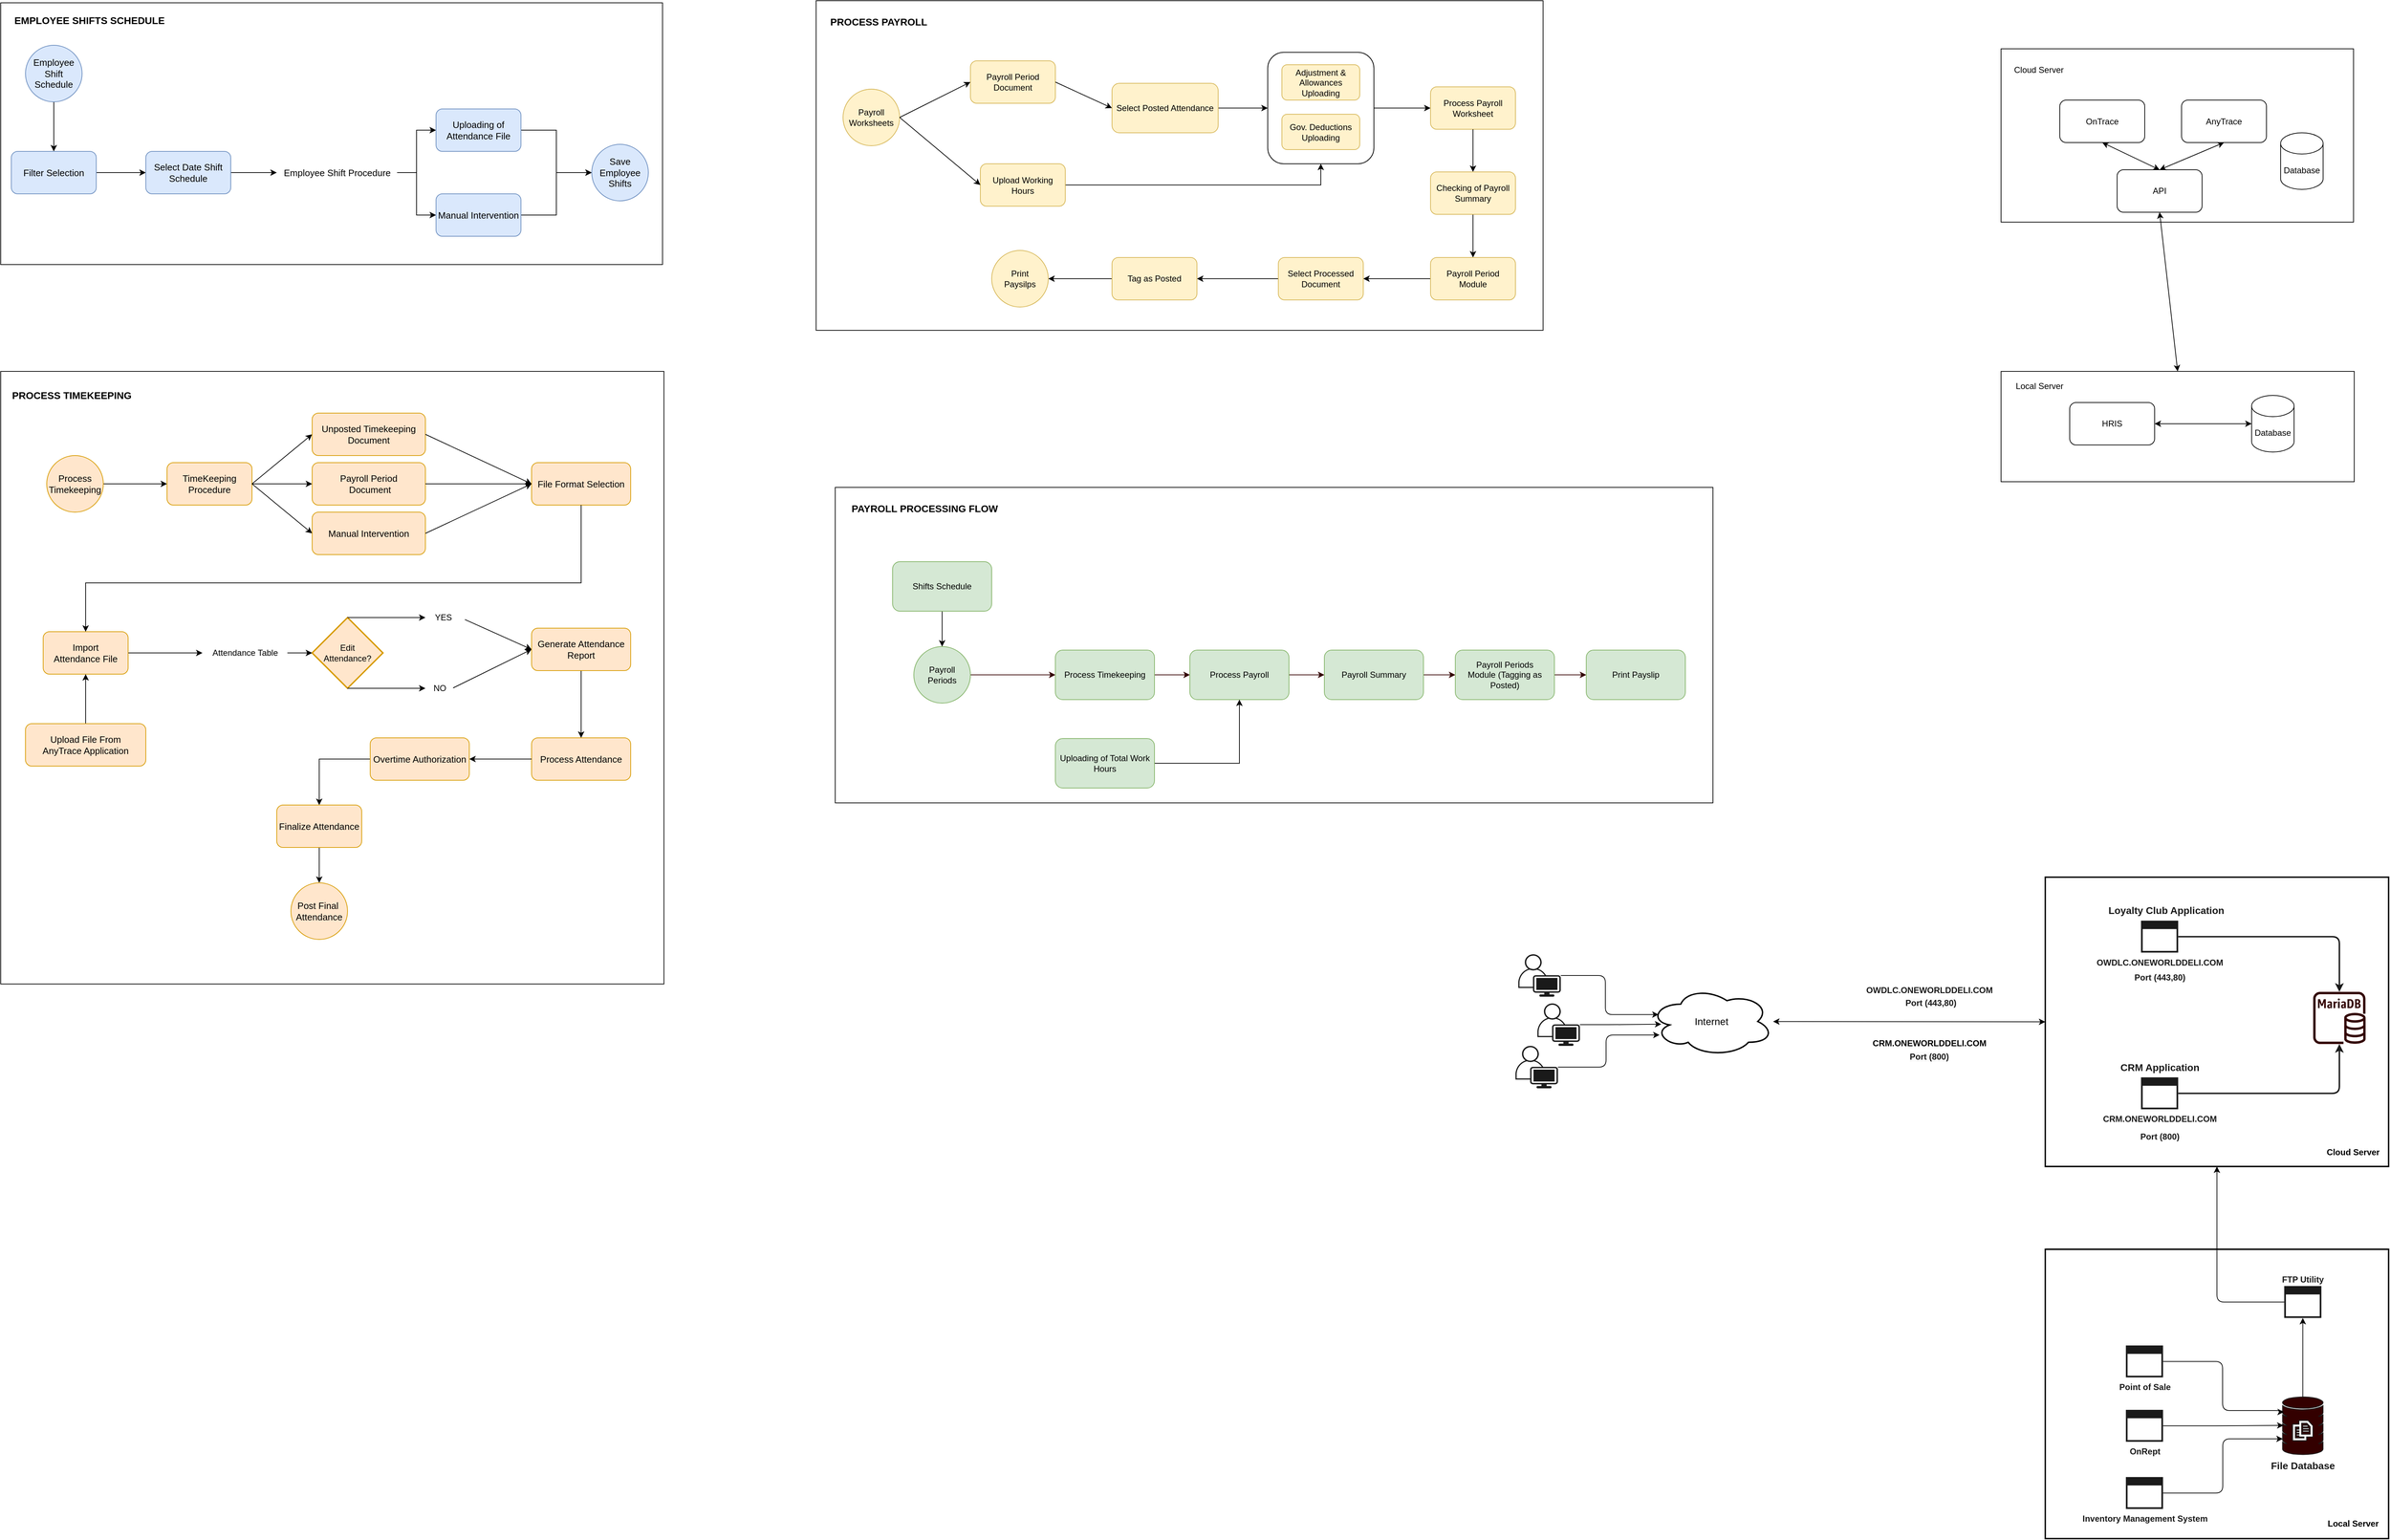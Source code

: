 <mxfile version="24.6.4" type="github">
  <diagram name="Page-1" id="Z2VON4-MzIzl6sSVADp_">
    <mxGraphModel dx="1687" dy="915" grid="0" gridSize="10" guides="1" tooltips="1" connect="1" arrows="1" fold="1" page="1" pageScale="1" pageWidth="850" pageHeight="1100" math="0" shadow="0">
      <root>
        <mxCell id="0" />
        <mxCell id="1" parent="0" />
        <mxCell id="1G-xMkJx0C4Gmc-Kf1mD-35" value="" style="rounded=0;whiteSpace=wrap;html=1;strokeWidth=2;perimeterSpacing=0;" vertex="1" parent="1">
          <mxGeometry x="2968.5" y="1782" width="485" height="409" as="geometry" />
        </mxCell>
        <mxCell id="1G-xMkJx0C4Gmc-Kf1mD-13" value="" style="rounded=0;whiteSpace=wrap;html=1;strokeWidth=2;perimeterSpacing=0;" vertex="1" parent="1">
          <mxGeometry x="2968.5" y="1256" width="485" height="409" as="geometry" />
        </mxCell>
        <mxCell id="9NiyYZWXx1skDRnROCw1-3" value="" style="rounded=0;whiteSpace=wrap;html=1;" parent="1" vertex="1">
          <mxGeometry x="2906" y="85" width="498" height="245" as="geometry" />
        </mxCell>
        <mxCell id="pQa3EUGQC0ArbzbVLIjJ-9" value="" style="rounded=0;whiteSpace=wrap;html=1;fillColor=none;" parent="1" vertex="1">
          <mxGeometry x="80" y="541" width="937" height="866" as="geometry" />
        </mxCell>
        <mxCell id="pQa3EUGQC0ArbzbVLIjJ-8" value="" style="rounded=0;whiteSpace=wrap;html=1;fillColor=none;" parent="1" vertex="1">
          <mxGeometry x="1232" y="17" width="1027" height="466" as="geometry" />
        </mxCell>
        <mxCell id="FDAjhT9uTbYYxRGxeeJl-156" value="" style="rounded=0;whiteSpace=wrap;html=1;fillColor=none;" parent="1" vertex="1">
          <mxGeometry x="1259" y="705" width="1240" height="446" as="geometry" />
        </mxCell>
        <mxCell id="FDAjhT9uTbYYxRGxeeJl-20" value="" style="verticalLabelPosition=bottom;verticalAlign=top;html=1;shape=mxgraph.basic.rect;fillColor2=none;strokeWidth=1;size=20;indent=5;fillColor=none;" parent="1" vertex="1">
          <mxGeometry x="80" y="20" width="935" height="370" as="geometry" />
        </mxCell>
        <mxCell id="FDAjhT9uTbYYxRGxeeJl-4" style="edgeStyle=orthogonalEdgeStyle;rounded=0;orthogonalLoop=1;jettySize=auto;html=1;entryX=0.5;entryY=0;entryDx=0;entryDy=0;" parent="1" source="FDAjhT9uTbYYxRGxeeJl-2" target="FDAjhT9uTbYYxRGxeeJl-3" edge="1">
          <mxGeometry relative="1" as="geometry" />
        </mxCell>
        <mxCell id="FDAjhT9uTbYYxRGxeeJl-2" value="Employee Shift Schedule" style="ellipse;whiteSpace=wrap;html=1;aspect=fixed;fillColor=#dae8fc;strokeColor=#6c8ebf;fontSize=13;" parent="1" vertex="1">
          <mxGeometry x="115" y="80" width="80" height="80" as="geometry" />
        </mxCell>
        <mxCell id="FDAjhT9uTbYYxRGxeeJl-6" style="edgeStyle=orthogonalEdgeStyle;rounded=0;orthogonalLoop=1;jettySize=auto;html=1;" parent="1" source="FDAjhT9uTbYYxRGxeeJl-3" target="FDAjhT9uTbYYxRGxeeJl-5" edge="1">
          <mxGeometry relative="1" as="geometry" />
        </mxCell>
        <mxCell id="FDAjhT9uTbYYxRGxeeJl-3" value="Filter Selection" style="rounded=1;whiteSpace=wrap;html=1;fillColor=#dae8fc;strokeColor=#6c8ebf;fontSize=13;" parent="1" vertex="1">
          <mxGeometry x="95" y="230" width="120" height="60" as="geometry" />
        </mxCell>
        <mxCell id="FDAjhT9uTbYYxRGxeeJl-8" style="edgeStyle=orthogonalEdgeStyle;rounded=0;orthogonalLoop=1;jettySize=auto;html=1;" parent="1" source="FDAjhT9uTbYYxRGxeeJl-5" target="FDAjhT9uTbYYxRGxeeJl-7" edge="1">
          <mxGeometry relative="1" as="geometry" />
        </mxCell>
        <mxCell id="FDAjhT9uTbYYxRGxeeJl-5" value="Select Date Shift Schedule" style="rounded=1;whiteSpace=wrap;html=1;fillColor=#dae8fc;strokeColor=#6c8ebf;fontSize=13;" parent="1" vertex="1">
          <mxGeometry x="285" y="230" width="120" height="60" as="geometry" />
        </mxCell>
        <mxCell id="FDAjhT9uTbYYxRGxeeJl-11" style="edgeStyle=orthogonalEdgeStyle;rounded=0;orthogonalLoop=1;jettySize=auto;html=1;entryX=0;entryY=0.5;entryDx=0;entryDy=0;" parent="1" source="FDAjhT9uTbYYxRGxeeJl-7" target="FDAjhT9uTbYYxRGxeeJl-9" edge="1">
          <mxGeometry relative="1" as="geometry" />
        </mxCell>
        <mxCell id="FDAjhT9uTbYYxRGxeeJl-12" style="edgeStyle=orthogonalEdgeStyle;rounded=0;orthogonalLoop=1;jettySize=auto;html=1;entryX=0;entryY=0.5;entryDx=0;entryDy=0;" parent="1" source="FDAjhT9uTbYYxRGxeeJl-7" target="FDAjhT9uTbYYxRGxeeJl-10" edge="1">
          <mxGeometry relative="1" as="geometry" />
        </mxCell>
        <mxCell id="FDAjhT9uTbYYxRGxeeJl-7" value="Employee Shift Procedure" style="text;html=1;align=center;verticalAlign=middle;resizable=0;points=[];autosize=1;strokeColor=none;fillColor=none;fontSize=13;" parent="1" vertex="1">
          <mxGeometry x="470" y="245" width="170" height="30" as="geometry" />
        </mxCell>
        <mxCell id="FDAjhT9uTbYYxRGxeeJl-16" style="edgeStyle=orthogonalEdgeStyle;rounded=0;orthogonalLoop=1;jettySize=auto;html=1;entryX=0;entryY=0.5;entryDx=0;entryDy=0;" parent="1" source="FDAjhT9uTbYYxRGxeeJl-9" target="FDAjhT9uTbYYxRGxeeJl-14" edge="1">
          <mxGeometry relative="1" as="geometry" />
        </mxCell>
        <mxCell id="FDAjhT9uTbYYxRGxeeJl-9" value="&lt;span style=&quot;font-size: 13px;&quot;&gt;&lt;/span&gt;&lt;span style=&quot;font-size: 13px;&quot;&gt;&lt;/span&gt;&lt;span style=&quot;white-space-collapse: preserve; font-size: 13px;&quot;&gt;Uploading of Attendance File&lt;/span&gt;" style="rounded=1;whiteSpace=wrap;html=1;fillColor=#dae8fc;strokeColor=#6c8ebf;fontSize=13;" parent="1" vertex="1">
          <mxGeometry x="695" y="170" width="120" height="60" as="geometry" />
        </mxCell>
        <mxCell id="FDAjhT9uTbYYxRGxeeJl-17" style="edgeStyle=orthogonalEdgeStyle;rounded=0;orthogonalLoop=1;jettySize=auto;html=1;" parent="1" source="FDAjhT9uTbYYxRGxeeJl-10" edge="1">
          <mxGeometry relative="1" as="geometry">
            <mxPoint x="915" y="260" as="targetPoint" />
            <Array as="points">
              <mxPoint x="865" y="320" />
              <mxPoint x="865" y="260" />
            </Array>
          </mxGeometry>
        </mxCell>
        <mxCell id="FDAjhT9uTbYYxRGxeeJl-10" value="&lt;span style=&quot;font-size: 13px;&quot;&gt;&lt;/span&gt;&lt;span style=&quot;font-size: 13px;&quot;&gt;&lt;/span&gt;&lt;span style=&quot;white-space-collapse: preserve; font-size: 13px;&quot;&gt;Manual Intervention&lt;/span&gt;" style="rounded=1;whiteSpace=wrap;html=1;fillColor=#dae8fc;strokeColor=#6c8ebf;fontSize=13;" parent="1" vertex="1">
          <mxGeometry x="695" y="290" width="120" height="60" as="geometry" />
        </mxCell>
        <mxCell id="FDAjhT9uTbYYxRGxeeJl-14" value="&lt;span style=&quot;font-size: 13px;&quot;&gt;&lt;/span&gt;&lt;span style=&quot;font-size: 13px;&quot;&gt;&lt;/span&gt;&lt;span style=&quot;white-space-collapse: preserve; font-size: 13px;&quot;&gt;Save Employee Shifts&lt;/span&gt;" style="ellipse;whiteSpace=wrap;html=1;aspect=fixed;fillColor=#dae8fc;strokeColor=#6c8ebf;fontSize=13;" parent="1" vertex="1">
          <mxGeometry x="915" y="220" width="80" height="80" as="geometry" />
        </mxCell>
        <mxCell id="FDAjhT9uTbYYxRGxeeJl-21" value="&lt;b style=&quot;font-size: 14px;&quot;&gt;EMPLOYEE SHIFTS SCHEDULE&lt;/b&gt;" style="text;html=1;align=center;verticalAlign=middle;resizable=0;points=[];autosize=1;strokeColor=none;fillColor=none;fontSize=14;" parent="1" vertex="1">
          <mxGeometry x="85" y="30" width="240" height="30" as="geometry" />
        </mxCell>
        <mxCell id="FDAjhT9uTbYYxRGxeeJl-41" style="edgeStyle=orthogonalEdgeStyle;rounded=0;orthogonalLoop=1;jettySize=auto;html=1;entryX=0;entryY=0.5;entryDx=0;entryDy=0;" parent="1" source="FDAjhT9uTbYYxRGxeeJl-24" target="FDAjhT9uTbYYxRGxeeJl-53" edge="1">
          <mxGeometry relative="1" as="geometry">
            <mxPoint x="285" y="700" as="targetPoint" />
          </mxGeometry>
        </mxCell>
        <mxCell id="FDAjhT9uTbYYxRGxeeJl-24" value="Process Timekeeping" style="ellipse;whiteSpace=wrap;html=1;aspect=fixed;fillColor=#ffe6cc;strokeColor=#d79b00;fontSize=13;" parent="1" vertex="1">
          <mxGeometry x="145" y="660" width="80" height="80" as="geometry" />
        </mxCell>
        <mxCell id="FDAjhT9uTbYYxRGxeeJl-38" value="&lt;b style=&quot;font-size: 14px;&quot;&gt;PROCESS TIMEKEEPING&lt;/b&gt;" style="text;html=1;align=center;verticalAlign=middle;resizable=0;points=[];autosize=1;strokeColor=none;fillColor=none;fontSize=14;" parent="1" vertex="1">
          <mxGeometry x="85" y="560" width="190" height="30" as="geometry" />
        </mxCell>
        <mxCell id="FDAjhT9uTbYYxRGxeeJl-55" style="edgeStyle=orthogonalEdgeStyle;rounded=0;orthogonalLoop=1;jettySize=auto;html=1;entryX=0;entryY=0.5;entryDx=0;entryDy=0;" parent="1" source="FDAjhT9uTbYYxRGxeeJl-53" target="FDAjhT9uTbYYxRGxeeJl-62" edge="1">
          <mxGeometry relative="1" as="geometry">
            <mxPoint x="510" y="700" as="targetPoint" />
          </mxGeometry>
        </mxCell>
        <mxCell id="FDAjhT9uTbYYxRGxeeJl-53" value="&lt;span style=&quot;font-size: 13px;&quot;&gt;&lt;/span&gt;&lt;span style=&quot;font-size: 13px; text-wrap: nowrap;&quot;&gt;TimeKeeping&lt;/span&gt;&lt;br style=&quot;font-size: 13px; text-wrap: nowrap;&quot;&gt;&lt;span style=&quot;font-size: 13px; text-wrap: nowrap;&quot;&gt;Procedure&lt;/span&gt;" style="rounded=1;whiteSpace=wrap;html=1;fillColor=#ffe6cc;strokeColor=#d79b00;fontSize=13;" parent="1" vertex="1">
          <mxGeometry x="315" y="670" width="120" height="60" as="geometry" />
        </mxCell>
        <mxCell id="FDAjhT9uTbYYxRGxeeJl-57" value="" style="endArrow=classic;html=1;rounded=0;exitX=1;exitY=0.5;exitDx=0;exitDy=0;entryX=0;entryY=0.5;entryDx=0;entryDy=0;" parent="1" source="FDAjhT9uTbYYxRGxeeJl-53" target="FDAjhT9uTbYYxRGxeeJl-60" edge="1">
          <mxGeometry width="50" height="50" relative="1" as="geometry">
            <mxPoint x="455" y="685" as="sourcePoint" />
            <mxPoint x="505.8" y="645.33" as="targetPoint" />
          </mxGeometry>
        </mxCell>
        <mxCell id="FDAjhT9uTbYYxRGxeeJl-59" value="" style="endArrow=classic;html=1;rounded=0;exitX=1;exitY=0.5;exitDx=0;exitDy=0;entryX=0;entryY=0.5;entryDx=0;entryDy=0;" parent="1" source="FDAjhT9uTbYYxRGxeeJl-53" target="FDAjhT9uTbYYxRGxeeJl-61" edge="1">
          <mxGeometry width="50" height="50" relative="1" as="geometry">
            <mxPoint x="435" y="785" as="sourcePoint" />
            <mxPoint x="509.2" y="755.33" as="targetPoint" />
          </mxGeometry>
        </mxCell>
        <mxCell id="FDAjhT9uTbYYxRGxeeJl-60" value="&lt;span style=&quot;font-size: 13px;&quot;&gt;&lt;/span&gt;&lt;span style=&quot;font-size: 13px; text-wrap: nowrap;&quot;&gt;Unposted Timekeeping &lt;br style=&quot;font-size: 13px;&quot;&gt;Document&lt;/span&gt;" style="rounded=1;whiteSpace=wrap;html=1;fillColor=#ffe6cc;strokeColor=#d79b00;fontSize=13;" parent="1" vertex="1">
          <mxGeometry x="520" y="600" width="160" height="60" as="geometry" />
        </mxCell>
        <mxCell id="FDAjhT9uTbYYxRGxeeJl-61" value="&lt;span style=&quot;font-size: 13px;&quot;&gt;&lt;/span&gt;&lt;span style=&quot;font-size: 13px;&quot;&gt;&lt;/span&gt;&lt;span style=&quot;white-space-collapse: preserve; font-size: 13px;&quot;&gt;&lt;font style=&quot;font-size: 13px;&quot;&gt;Manual Intervention&lt;/font&gt;&lt;/span&gt;" style="rounded=1;whiteSpace=wrap;html=1;fillColor=#ffe6cc;strokeColor=#d79b00;fontSize=13;" parent="1" vertex="1">
          <mxGeometry x="520" y="740" width="160" height="60" as="geometry" />
        </mxCell>
        <mxCell id="FDAjhT9uTbYYxRGxeeJl-62" value="&lt;span style=&quot;font-size: 13px;&quot;&gt;&lt;/span&gt;&lt;span style=&quot;font-size: 13px; text-wrap: nowrap;&quot;&gt;Payroll Period&lt;br style=&quot;font-size: 13px;&quot;&gt;&amp;nbsp;Document&lt;/span&gt;" style="rounded=1;whiteSpace=wrap;html=1;fillColor=#ffe6cc;strokeColor=#d79b00;fontSize=13;" parent="1" vertex="1">
          <mxGeometry x="520" y="670" width="160" height="60" as="geometry" />
        </mxCell>
        <mxCell id="FDAjhT9uTbYYxRGxeeJl-63" value="&lt;span style=&quot;font-size: 13px;&quot;&gt;&lt;/span&gt;&lt;span style=&quot;font-size: 13px; text-wrap: nowrap;&quot;&gt;File Format Selection&lt;/span&gt;" style="rounded=1;whiteSpace=wrap;html=1;fillColor=#ffe6cc;strokeColor=#d79b00;fontSize=13;" parent="1" vertex="1">
          <mxGeometry x="830" y="670" width="140" height="60" as="geometry" />
        </mxCell>
        <mxCell id="FDAjhT9uTbYYxRGxeeJl-64" value="" style="endArrow=classic;html=1;rounded=0;exitX=1;exitY=0.5;exitDx=0;exitDy=0;entryX=0;entryY=0.5;entryDx=0;entryDy=0;" parent="1" source="FDAjhT9uTbYYxRGxeeJl-60" target="FDAjhT9uTbYYxRGxeeJl-63" edge="1">
          <mxGeometry width="50" height="50" relative="1" as="geometry">
            <mxPoint x="700" y="810" as="sourcePoint" />
            <mxPoint x="785" y="740" as="targetPoint" />
          </mxGeometry>
        </mxCell>
        <mxCell id="FDAjhT9uTbYYxRGxeeJl-65" value="" style="endArrow=classic;html=1;rounded=0;exitX=1;exitY=0.5;exitDx=0;exitDy=0;entryX=0;entryY=0.5;entryDx=0;entryDy=0;" parent="1" source="FDAjhT9uTbYYxRGxeeJl-62" target="FDAjhT9uTbYYxRGxeeJl-63" edge="1">
          <mxGeometry width="50" height="50" relative="1" as="geometry">
            <mxPoint x="730" y="810" as="sourcePoint" />
            <mxPoint x="815" y="740" as="targetPoint" />
          </mxGeometry>
        </mxCell>
        <mxCell id="FDAjhT9uTbYYxRGxeeJl-66" value="" style="endArrow=classic;html=1;rounded=0;exitX=1;exitY=0.5;exitDx=0;exitDy=0;entryX=0;entryY=0.5;entryDx=0;entryDy=0;" parent="1" source="FDAjhT9uTbYYxRGxeeJl-61" target="FDAjhT9uTbYYxRGxeeJl-63" edge="1">
          <mxGeometry width="50" height="50" relative="1" as="geometry">
            <mxPoint x="760" y="820" as="sourcePoint" />
            <mxPoint x="845" y="750" as="targetPoint" />
          </mxGeometry>
        </mxCell>
        <mxCell id="FDAjhT9uTbYYxRGxeeJl-71" style="edgeStyle=orthogonalEdgeStyle;rounded=0;orthogonalLoop=1;jettySize=auto;html=1;" parent="1" source="FDAjhT9uTbYYxRGxeeJl-67" target="FDAjhT9uTbYYxRGxeeJl-70" edge="1">
          <mxGeometry relative="1" as="geometry" />
        </mxCell>
        <mxCell id="FDAjhT9uTbYYxRGxeeJl-67" value="&lt;span style=&quot;font-size: 13px;&quot;&gt;&lt;/span&gt;&lt;span style=&quot;font-size: 13px; text-wrap: nowrap;&quot;&gt;Import &lt;br style=&quot;font-size: 13px;&quot;&gt;Attendance File&lt;/span&gt;" style="rounded=1;whiteSpace=wrap;html=1;fillColor=#ffe6cc;strokeColor=#d79b00;fontSize=13;" parent="1" vertex="1">
          <mxGeometry x="140" y="909" width="120" height="60" as="geometry" />
        </mxCell>
        <mxCell id="FDAjhT9uTbYYxRGxeeJl-69" value="" style="endArrow=classic;html=1;rounded=0;entryX=0.5;entryY=0;entryDx=0;entryDy=0;exitX=0.5;exitY=1;exitDx=0;exitDy=0;" parent="1" source="FDAjhT9uTbYYxRGxeeJl-63" target="FDAjhT9uTbYYxRGxeeJl-67" edge="1">
          <mxGeometry width="50" height="50" relative="1" as="geometry">
            <mxPoint x="885" y="840" as="sourcePoint" />
            <mxPoint x="565" y="810" as="targetPoint" />
            <Array as="points">
              <mxPoint x="900" y="840" />
              <mxPoint x="200" y="840" />
            </Array>
          </mxGeometry>
        </mxCell>
        <mxCell id="FDAjhT9uTbYYxRGxeeJl-70" value="Attendance Table" style="text;html=1;align=center;verticalAlign=middle;resizable=0;points=[];autosize=1;strokeColor=none;fillColor=none;" parent="1" vertex="1">
          <mxGeometry x="365" y="924" width="120" height="30" as="geometry" />
        </mxCell>
        <mxCell id="FDAjhT9uTbYYxRGxeeJl-72" value="Edit &lt;br&gt;Attendance?" style="strokeWidth=2;html=1;shape=mxgraph.flowchart.decision;whiteSpace=wrap;fillColor=#ffe6cc;strokeColor=#d79b00;" parent="1" vertex="1">
          <mxGeometry x="520" y="889" width="100" height="100" as="geometry" />
        </mxCell>
        <mxCell id="FDAjhT9uTbYYxRGxeeJl-74" style="edgeStyle=orthogonalEdgeStyle;rounded=0;orthogonalLoop=1;jettySize=auto;html=1;entryX=0;entryY=0.5;entryDx=0;entryDy=0;entryPerimeter=0;" parent="1" source="FDAjhT9uTbYYxRGxeeJl-70" target="FDAjhT9uTbYYxRGxeeJl-72" edge="1">
          <mxGeometry relative="1" as="geometry" />
        </mxCell>
        <mxCell id="FDAjhT9uTbYYxRGxeeJl-75" value="YES" style="text;html=1;align=center;verticalAlign=middle;resizable=0;points=[];autosize=1;strokeColor=none;fillColor=none;" parent="1" vertex="1">
          <mxGeometry x="680" y="874" width="50" height="30" as="geometry" />
        </mxCell>
        <mxCell id="FDAjhT9uTbYYxRGxeeJl-76" value="NO" style="text;html=1;align=center;verticalAlign=middle;resizable=0;points=[];autosize=1;strokeColor=none;fillColor=none;" parent="1" vertex="1">
          <mxGeometry x="680" y="974" width="40" height="30" as="geometry" />
        </mxCell>
        <mxCell id="FDAjhT9uTbYYxRGxeeJl-78" value="" style="endArrow=classic;html=1;rounded=0;exitX=0.5;exitY=0;exitDx=0;exitDy=0;exitPerimeter=0;" parent="1" source="FDAjhT9uTbYYxRGxeeJl-72" target="FDAjhT9uTbYYxRGxeeJl-75" edge="1">
          <mxGeometry width="50" height="50" relative="1" as="geometry">
            <mxPoint x="605" y="869" as="sourcePoint" />
            <mxPoint x="655" y="819" as="targetPoint" />
          </mxGeometry>
        </mxCell>
        <mxCell id="FDAjhT9uTbYYxRGxeeJl-79" value="" style="endArrow=classic;html=1;rounded=0;exitX=0.5;exitY=1;exitDx=0;exitDy=0;exitPerimeter=0;" parent="1" source="FDAjhT9uTbYYxRGxeeJl-72" target="FDAjhT9uTbYYxRGxeeJl-76" edge="1">
          <mxGeometry width="50" height="50" relative="1" as="geometry">
            <mxPoint x="575" y="999" as="sourcePoint" />
            <mxPoint x="685" y="999" as="targetPoint" />
          </mxGeometry>
        </mxCell>
        <mxCell id="FDAjhT9uTbYYxRGxeeJl-80" value="Process Attendance" style="rounded=1;whiteSpace=wrap;html=1;fillColor=#ffe6cc;strokeColor=#d79b00;fontSize=13;" parent="1" vertex="1">
          <mxGeometry x="830" y="1059" width="140" height="60" as="geometry" />
        </mxCell>
        <mxCell id="FDAjhT9uTbYYxRGxeeJl-81" value="" style="endArrow=classic;html=1;rounded=0;exitX=1.117;exitY=0.594;exitDx=0;exitDy=0;exitPerimeter=0;entryX=0;entryY=0.5;entryDx=0;entryDy=0;" parent="1" source="FDAjhT9uTbYYxRGxeeJl-75" target="75gCchxxYWHDIyCFGVaZ-20" edge="1">
          <mxGeometry width="50" height="50" relative="1" as="geometry">
            <mxPoint x="685" y="929" as="sourcePoint" />
            <mxPoint x="795" y="929" as="targetPoint" />
          </mxGeometry>
        </mxCell>
        <mxCell id="FDAjhT9uTbYYxRGxeeJl-82" value="" style="endArrow=classic;html=1;rounded=0;exitX=0.979;exitY=0.483;exitDx=0;exitDy=0;exitPerimeter=0;entryX=0;entryY=0.5;entryDx=0;entryDy=0;" parent="1" source="FDAjhT9uTbYYxRGxeeJl-76" target="75gCchxxYWHDIyCFGVaZ-20" edge="1">
          <mxGeometry width="50" height="50" relative="1" as="geometry">
            <mxPoint x="736" y="954" as="sourcePoint" />
            <mxPoint x="830" y="1001" as="targetPoint" />
          </mxGeometry>
        </mxCell>
        <mxCell id="FDAjhT9uTbYYxRGxeeJl-88" style="edgeStyle=orthogonalEdgeStyle;rounded=0;orthogonalLoop=1;jettySize=auto;html=1;" parent="1" source="FDAjhT9uTbYYxRGxeeJl-84" target="FDAjhT9uTbYYxRGxeeJl-87" edge="1">
          <mxGeometry relative="1" as="geometry" />
        </mxCell>
        <mxCell id="FDAjhT9uTbYYxRGxeeJl-84" value="&lt;span style=&quot;font-size: 13px;&quot;&gt;&lt;/span&gt;&lt;span style=&quot;text-wrap: nowrap;&quot;&gt;Finalize Attendance&lt;/span&gt;" style="rounded=1;whiteSpace=wrap;html=1;fillColor=#ffe6cc;strokeColor=#d79b00;fontSize=13;" parent="1" vertex="1">
          <mxGeometry x="470" y="1154" width="120" height="60" as="geometry" />
        </mxCell>
        <mxCell id="FDAjhT9uTbYYxRGxeeJl-87" value="Post Final&amp;nbsp;&lt;br style=&quot;font-size: 13px;&quot;&gt;Attendance" style="ellipse;whiteSpace=wrap;html=1;aspect=fixed;fillColor=#ffe6cc;strokeColor=#d79b00;fontSize=13;" parent="1" vertex="1">
          <mxGeometry x="490" y="1264" width="80" height="80" as="geometry" />
        </mxCell>
        <mxCell id="FDAjhT9uTbYYxRGxeeJl-97" value="Payroll Worksheets" style="ellipse;whiteSpace=wrap;html=1;aspect=fixed;fillColor=#fff2cc;strokeColor=#d6b656;fontSize=12;" parent="1" vertex="1">
          <mxGeometry x="1270" y="142" width="80" height="80" as="geometry" />
        </mxCell>
        <mxCell id="FDAjhT9uTbYYxRGxeeJl-99" value="&lt;span style=&quot;font-size: 12px;&quot;&gt;&lt;/span&gt;&lt;span style=&quot;font-size: 12px;&quot;&gt;&lt;/span&gt;&lt;span style=&quot;white-space-collapse: preserve; font-size: 12px;&quot;&gt;Payroll Period Document&lt;/span&gt;" style="rounded=1;whiteSpace=wrap;html=1;fillColor=#fff2cc;strokeColor=#d6b656;fontSize=12;" parent="1" vertex="1">
          <mxGeometry x="1450" y="102" width="120" height="60" as="geometry" />
        </mxCell>
        <mxCell id="pQa3EUGQC0ArbzbVLIjJ-3" style="edgeStyle=orthogonalEdgeStyle;rounded=0;orthogonalLoop=1;jettySize=auto;html=1;entryX=0.5;entryY=1;entryDx=0;entryDy=0;" parent="1" source="FDAjhT9uTbYYxRGxeeJl-111" target="FDAjhT9uTbYYxRGxeeJl-121" edge="1">
          <mxGeometry relative="1" as="geometry" />
        </mxCell>
        <mxCell id="FDAjhT9uTbYYxRGxeeJl-111" value="&lt;span style=&quot;font-size: 12px;&quot;&gt;&lt;/span&gt;&lt;span style=&quot;font-size: 12px;&quot;&gt;&lt;/span&gt;&lt;span style=&quot;white-space-collapse: preserve; font-size: 12px;&quot;&gt;Upload Working Hours&lt;/span&gt;" style="rounded=1;whiteSpace=wrap;html=1;fillColor=#fff2cc;strokeColor=#d6b656;fontSize=12;" parent="1" vertex="1">
          <mxGeometry x="1464" y="247.5" width="120" height="60" as="geometry" />
        </mxCell>
        <mxCell id="FDAjhT9uTbYYxRGxeeJl-112" value="" style="endArrow=classic;html=1;rounded=0;exitX=1;exitY=0.5;exitDx=0;exitDy=0;entryX=0;entryY=0.5;entryDx=0;entryDy=0;" parent="1" source="FDAjhT9uTbYYxRGxeeJl-97" target="FDAjhT9uTbYYxRGxeeJl-99" edge="1">
          <mxGeometry width="50" height="50" relative="1" as="geometry">
            <mxPoint x="1380" y="162" as="sourcePoint" />
            <mxPoint x="1430" y="112" as="targetPoint" />
          </mxGeometry>
        </mxCell>
        <mxCell id="FDAjhT9uTbYYxRGxeeJl-113" value="" style="endArrow=classic;html=1;rounded=0;exitX=1;exitY=0.5;exitDx=0;exitDy=0;entryX=0;entryY=0.5;entryDx=0;entryDy=0;" parent="1" source="FDAjhT9uTbYYxRGxeeJl-97" target="FDAjhT9uTbYYxRGxeeJl-111" edge="1">
          <mxGeometry width="50" height="50" relative="1" as="geometry">
            <mxPoint x="1370" y="222" as="sourcePoint" />
            <mxPoint x="1420" y="172" as="targetPoint" />
          </mxGeometry>
        </mxCell>
        <mxCell id="FDAjhT9uTbYYxRGxeeJl-120" style="edgeStyle=orthogonalEdgeStyle;rounded=0;orthogonalLoop=1;jettySize=auto;html=1;" parent="1" source="FDAjhT9uTbYYxRGxeeJl-117" target="FDAjhT9uTbYYxRGxeeJl-121" edge="1">
          <mxGeometry relative="1" as="geometry">
            <mxPoint x="1850" y="132.5" as="targetPoint" />
          </mxGeometry>
        </mxCell>
        <mxCell id="FDAjhT9uTbYYxRGxeeJl-117" value="&lt;span&gt;&lt;/span&gt;&lt;span style=&quot;font-size: 12px; text-wrap: nowrap;&quot;&gt;Select Posted Attendance&lt;/span&gt;" style="rounded=1;whiteSpace=wrap;html=1;fillColor=#fff2cc;strokeColor=#d6b656;fontSize=10;" parent="1" vertex="1">
          <mxGeometry x="1650" y="133.75" width="150" height="70" as="geometry" />
        </mxCell>
        <mxCell id="FDAjhT9uTbYYxRGxeeJl-118" value="" style="endArrow=classic;html=1;rounded=0;exitX=1;exitY=0.5;exitDx=0;exitDy=0;entryX=0;entryY=0.5;entryDx=0;entryDy=0;" parent="1" source="FDAjhT9uTbYYxRGxeeJl-99" target="FDAjhT9uTbYYxRGxeeJl-117" edge="1">
          <mxGeometry width="50" height="50" relative="1" as="geometry">
            <mxPoint x="1650" y="112" as="sourcePoint" />
            <mxPoint x="1750" y="62" as="targetPoint" />
          </mxGeometry>
        </mxCell>
        <mxCell id="FDAjhT9uTbYYxRGxeeJl-125" style="edgeStyle=orthogonalEdgeStyle;rounded=0;orthogonalLoop=1;jettySize=auto;html=1;" parent="1" source="FDAjhT9uTbYYxRGxeeJl-121" target="FDAjhT9uTbYYxRGxeeJl-132" edge="1">
          <mxGeometry relative="1" as="geometry">
            <mxPoint x="2100" y="168.75" as="targetPoint" />
          </mxGeometry>
        </mxCell>
        <mxCell id="FDAjhT9uTbYYxRGxeeJl-121" value="" style="rounded=1;whiteSpace=wrap;html=1;" parent="1" vertex="1">
          <mxGeometry x="1870" y="90" width="150" height="157.5" as="geometry" />
        </mxCell>
        <mxCell id="FDAjhT9uTbYYxRGxeeJl-122" value="&lt;span style=&quot;font-size: 12px;&quot;&gt;&lt;/span&gt;&lt;span style=&quot;font-size: 12px;&quot;&gt;&lt;/span&gt;&lt;span style=&quot;white-space-collapse: preserve; font-size: 12px;&quot;&gt;Adjustment &amp;amp; Allowances Uploading&lt;/span&gt;" style="rounded=1;whiteSpace=wrap;html=1;fillColor=#fff2cc;strokeColor=#d6b656;fontSize=12;" parent="1" vertex="1">
          <mxGeometry x="1890" y="107.5" width="110" height="50" as="geometry" />
        </mxCell>
        <mxCell id="FDAjhT9uTbYYxRGxeeJl-123" value="&lt;span style=&quot;font-size: 12px;&quot;&gt;&lt;/span&gt;&lt;span style=&quot;font-size: 12px;&quot;&gt;&lt;/span&gt;&lt;span style=&quot;white-space-collapse: preserve; font-size: 12px;&quot;&gt;Gov. Deductions&lt;br style=&quot;font-size: 12px;&quot;&gt;Uploading&lt;/span&gt;" style="rounded=1;whiteSpace=wrap;html=1;fillColor=#fff2cc;strokeColor=#d6b656;fontSize=12;" parent="1" vertex="1">
          <mxGeometry x="1890" y="177.5" width="110" height="50" as="geometry" />
        </mxCell>
        <mxCell id="FDAjhT9uTbYYxRGxeeJl-131" value="&lt;b style=&quot;font-size: 14px;&quot;&gt;PROCESS PAYROLL&lt;/b&gt;" style="text;html=1;align=center;verticalAlign=middle;resizable=0;points=[];autosize=1;strokeColor=none;fillColor=none;fontSize=14;" parent="1" vertex="1">
          <mxGeometry x="1240" y="32" width="160" height="30" as="geometry" />
        </mxCell>
        <mxCell id="FDAjhT9uTbYYxRGxeeJl-135" style="edgeStyle=orthogonalEdgeStyle;rounded=0;orthogonalLoop=1;jettySize=auto;html=1;entryX=0.5;entryY=0;entryDx=0;entryDy=0;" parent="1" source="pQa3EUGQC0ArbzbVLIjJ-6" target="FDAjhT9uTbYYxRGxeeJl-134" edge="1">
          <mxGeometry relative="1" as="geometry" />
        </mxCell>
        <mxCell id="FDAjhT9uTbYYxRGxeeJl-132" value="&lt;span style=&quot;font-size: 12px;&quot;&gt;&lt;/span&gt;&lt;span style=&quot;font-size: 12px;&quot;&gt;&lt;/span&gt;&lt;span style=&quot;white-space-collapse: preserve; font-size: 12px;&quot;&gt;Process Payroll&lt;br/&gt;Worksheet&lt;br/&gt;&lt;/span&gt;" style="rounded=1;whiteSpace=wrap;html=1;fillColor=#fff2cc;strokeColor=#d6b656;fontSize=12;" parent="1" vertex="1">
          <mxGeometry x="2100" y="138.75" width="120" height="60" as="geometry" />
        </mxCell>
        <mxCell id="FDAjhT9uTbYYxRGxeeJl-137" style="edgeStyle=orthogonalEdgeStyle;rounded=0;orthogonalLoop=1;jettySize=auto;html=1;entryX=1;entryY=0.5;entryDx=0;entryDy=0;" parent="1" source="FDAjhT9uTbYYxRGxeeJl-134" target="FDAjhT9uTbYYxRGxeeJl-136" edge="1">
          <mxGeometry relative="1" as="geometry" />
        </mxCell>
        <mxCell id="FDAjhT9uTbYYxRGxeeJl-134" value="&lt;span style=&quot;font-size: 12px;&quot;&gt;&lt;/span&gt;&lt;span style=&quot;font-size: 12px;&quot;&gt;&lt;/span&gt;&lt;span style=&quot;white-space-collapse: preserve; font-size: 12px;&quot;&gt;Payroll Period&lt;br/&gt;Module&lt;/span&gt;" style="rounded=1;whiteSpace=wrap;html=1;fillColor=#fff2cc;strokeColor=#d6b656;fontSize=12;" parent="1" vertex="1">
          <mxGeometry x="2100" y="380" width="120" height="60" as="geometry" />
        </mxCell>
        <mxCell id="FDAjhT9uTbYYxRGxeeJl-139" style="edgeStyle=orthogonalEdgeStyle;rounded=0;orthogonalLoop=1;jettySize=auto;html=1;" parent="1" source="FDAjhT9uTbYYxRGxeeJl-136" target="FDAjhT9uTbYYxRGxeeJl-138" edge="1">
          <mxGeometry relative="1" as="geometry" />
        </mxCell>
        <mxCell id="FDAjhT9uTbYYxRGxeeJl-136" value="&lt;span style=&quot;font-size: 12px;&quot;&gt;&lt;/span&gt;&lt;span style=&quot;font-size: 12px;&quot;&gt;&lt;/span&gt;&lt;span style=&quot;white-space-collapse: preserve; font-size: 12px;&quot;&gt;Select Processed Document&lt;/span&gt;" style="rounded=1;whiteSpace=wrap;html=1;fillColor=#fff2cc;strokeColor=#d6b656;fontSize=12;" parent="1" vertex="1">
          <mxGeometry x="1885" y="380" width="120" height="60" as="geometry" />
        </mxCell>
        <mxCell id="FDAjhT9uTbYYxRGxeeJl-141" style="edgeStyle=orthogonalEdgeStyle;rounded=0;orthogonalLoop=1;jettySize=auto;html=1;" parent="1" source="FDAjhT9uTbYYxRGxeeJl-138" target="FDAjhT9uTbYYxRGxeeJl-140" edge="1">
          <mxGeometry relative="1" as="geometry" />
        </mxCell>
        <mxCell id="FDAjhT9uTbYYxRGxeeJl-138" value="&lt;span style=&quot;font-size: 12px;&quot;&gt;&lt;/span&gt;&lt;span style=&quot;font-size: 12px;&quot;&gt;&lt;/span&gt;&lt;span style=&quot;white-space-collapse: preserve; font-size: 12px;&quot;&gt;Tag as Posted&lt;/span&gt;" style="rounded=1;whiteSpace=wrap;html=1;fillColor=#fff2cc;strokeColor=#d6b656;fontSize=12;" parent="1" vertex="1">
          <mxGeometry x="1650" y="380" width="120" height="60" as="geometry" />
        </mxCell>
        <mxCell id="FDAjhT9uTbYYxRGxeeJl-140" value="Print &lt;br&gt;Paysilps" style="ellipse;whiteSpace=wrap;html=1;aspect=fixed;fillColor=#fff2cc;strokeColor=#d6b656;fontSize=12;" parent="1" vertex="1">
          <mxGeometry x="1480" y="370" width="80" height="80" as="geometry" />
        </mxCell>
        <mxCell id="FDAjhT9uTbYYxRGxeeJl-151" style="edgeStyle=orthogonalEdgeStyle;rounded=0;orthogonalLoop=1;jettySize=auto;html=1;entryX=0;entryY=0.5;entryDx=0;entryDy=0;fillColor=#d5e8d4;strokeColor=#330000;" parent="1" source="FDAjhT9uTbYYxRGxeeJl-142" target="FDAjhT9uTbYYxRGxeeJl-143" edge="1">
          <mxGeometry relative="1" as="geometry">
            <mxPoint x="1495" y="970" as="targetPoint" />
          </mxGeometry>
        </mxCell>
        <mxCell id="FDAjhT9uTbYYxRGxeeJl-142" value="Payroll Periods" style="ellipse;whiteSpace=wrap;html=1;aspect=fixed;fillColor=#d5e8d4;strokeColor=#82b366;fontSize=12;" parent="1" vertex="1">
          <mxGeometry x="1370" y="930" width="80" height="80" as="geometry" />
        </mxCell>
        <mxCell id="FDAjhT9uTbYYxRGxeeJl-153" style="edgeStyle=orthogonalEdgeStyle;rounded=0;orthogonalLoop=1;jettySize=auto;html=1;entryX=0;entryY=0.5;entryDx=0;entryDy=0;fillColor=#d5e8d4;strokeColor=#330000;" parent="1" source="FDAjhT9uTbYYxRGxeeJl-143" target="FDAjhT9uTbYYxRGxeeJl-146" edge="1">
          <mxGeometry relative="1" as="geometry" />
        </mxCell>
        <mxCell id="FDAjhT9uTbYYxRGxeeJl-143" value="&lt;span style=&quot;font-size: 12px;&quot;&gt;&lt;/span&gt;&lt;span style=&quot;font-size: 12px;&quot;&gt;&lt;/span&gt;&lt;span style=&quot;white-space-collapse: preserve; font-size: 12px;&quot;&gt;Process Timekeeping&lt;/span&gt;" style="rounded=1;whiteSpace=wrap;html=1;fillColor=#d5e8d4;strokeColor=#82b366;fontSize=12;" parent="1" vertex="1">
          <mxGeometry x="1570" y="935" width="140" height="70" as="geometry" />
        </mxCell>
        <mxCell id="FDAjhT9uTbYYxRGxeeJl-154" style="edgeStyle=orthogonalEdgeStyle;rounded=0;orthogonalLoop=1;jettySize=auto;html=1;entryX=0;entryY=0.5;entryDx=0;entryDy=0;fillColor=#d5e8d4;strokeColor=#330000;" parent="1" source="FDAjhT9uTbYYxRGxeeJl-146" target="FDAjhT9uTbYYxRGxeeJl-147" edge="1">
          <mxGeometry relative="1" as="geometry" />
        </mxCell>
        <mxCell id="FDAjhT9uTbYYxRGxeeJl-146" value="&lt;span style=&quot;font-size: 12px;&quot;&gt;&lt;/span&gt;&lt;span style=&quot;font-size: 12px;&quot;&gt;&lt;/span&gt;&lt;span style=&quot;white-space-collapse: preserve; font-size: 12px;&quot;&gt;Process Payroll&lt;/span&gt;" style="rounded=1;whiteSpace=wrap;html=1;fillColor=#d5e8d4;strokeColor=#82b366;fontSize=12;" parent="1" vertex="1">
          <mxGeometry x="1760" y="935" width="140" height="70" as="geometry" />
        </mxCell>
        <mxCell id="FDAjhT9uTbYYxRGxeeJl-155" style="edgeStyle=orthogonalEdgeStyle;rounded=0;orthogonalLoop=1;jettySize=auto;html=1;entryX=0;entryY=0.5;entryDx=0;entryDy=0;fillColor=#d5e8d4;strokeColor=#330000;exitX=1;exitY=0.5;exitDx=0;exitDy=0;" parent="1" source="75gCchxxYWHDIyCFGVaZ-1" target="FDAjhT9uTbYYxRGxeeJl-148" edge="1">
          <mxGeometry relative="1" as="geometry">
            <mxPoint x="2305" y="970" as="targetPoint" />
          </mxGeometry>
        </mxCell>
        <mxCell id="75gCchxxYWHDIyCFGVaZ-5" style="edgeStyle=orthogonalEdgeStyle;rounded=0;orthogonalLoop=1;jettySize=auto;html=1;strokeColor=#330000;" parent="1" source="FDAjhT9uTbYYxRGxeeJl-147" target="75gCchxxYWHDIyCFGVaZ-1" edge="1">
          <mxGeometry relative="1" as="geometry" />
        </mxCell>
        <mxCell id="FDAjhT9uTbYYxRGxeeJl-147" value="Payroll Summary" style="rounded=1;whiteSpace=wrap;html=1;fillColor=#d5e8d4;strokeColor=#82b366;fontSize=12;" parent="1" vertex="1">
          <mxGeometry x="1950" y="935" width="140" height="70" as="geometry" />
        </mxCell>
        <mxCell id="FDAjhT9uTbYYxRGxeeJl-148" value="&lt;span style=&quot;font-size: 12px;&quot;&gt;&lt;/span&gt;&lt;span style=&quot;white-space-collapse: preserve;&quot;&gt;Print Payslip&lt;/span&gt;" style="rounded=1;whiteSpace=wrap;html=1;fillColor=#d5e8d4;strokeColor=#82b366;fontSize=12;" parent="1" vertex="1">
          <mxGeometry x="2320" y="935" width="140" height="70" as="geometry" />
        </mxCell>
        <mxCell id="FDAjhT9uTbYYxRGxeeJl-157" value="&lt;b style=&quot;font-size: 14px;&quot;&gt;PAYROLL PROCESSING FLOW&lt;/b&gt;" style="text;html=1;align=center;verticalAlign=middle;resizable=0;points=[];autosize=1;strokeColor=none;fillColor=none;fontSize=14;" parent="1" vertex="1">
          <mxGeometry x="1270" y="720" width="230" height="30" as="geometry" />
        </mxCell>
        <mxCell id="75gCchxxYWHDIyCFGVaZ-1" value="&lt;span style=&quot;font-size: 12px;&quot;&gt;&lt;/span&gt;&lt;span style=&quot;white-space-collapse: preserve;&quot;&gt;Payroll Periods&lt;/span&gt;&lt;br style=&quot;white-space-collapse: preserve;&quot;&gt;&lt;span style=&quot;white-space-collapse: preserve;&quot;&gt;Module (Tagging as Posted)&lt;/span&gt;" style="rounded=1;whiteSpace=wrap;html=1;fillColor=#d5e8d4;strokeColor=#82b366;fontSize=12;" parent="1" vertex="1">
          <mxGeometry x="2135" y="935" width="140" height="70" as="geometry" />
        </mxCell>
        <mxCell id="75gCchxxYWHDIyCFGVaZ-10" style="edgeStyle=orthogonalEdgeStyle;rounded=0;orthogonalLoop=1;jettySize=auto;html=1;" parent="1" source="75gCchxxYWHDIyCFGVaZ-9" target="FDAjhT9uTbYYxRGxeeJl-142" edge="1">
          <mxGeometry relative="1" as="geometry" />
        </mxCell>
        <mxCell id="75gCchxxYWHDIyCFGVaZ-9" value="&lt;span style=&quot;font-size: 12px;&quot;&gt;&lt;/span&gt;&lt;span style=&quot;font-size: 12px;&quot;&gt;&lt;/span&gt;&lt;span style=&quot;white-space-collapse: preserve; font-size: 12px;&quot;&gt;Shifts Schedule&lt;/span&gt;" style="rounded=1;whiteSpace=wrap;html=1;fillColor=#d5e8d4;strokeColor=#82b366;fontSize=12;" parent="1" vertex="1">
          <mxGeometry x="1340" y="810" width="140" height="70" as="geometry" />
        </mxCell>
        <mxCell id="75gCchxxYWHDIyCFGVaZ-12" style="edgeStyle=orthogonalEdgeStyle;rounded=0;orthogonalLoop=1;jettySize=auto;html=1;entryX=0.5;entryY=1;entryDx=0;entryDy=0;" parent="1" source="75gCchxxYWHDIyCFGVaZ-11" target="FDAjhT9uTbYYxRGxeeJl-146" edge="1">
          <mxGeometry relative="1" as="geometry" />
        </mxCell>
        <mxCell id="75gCchxxYWHDIyCFGVaZ-11" value="&lt;span style=&quot;font-size: 12px;&quot;&gt;&lt;/span&gt;&lt;span style=&quot;white-space-collapse: preserve;&quot;&gt;Uploading of Total Work Hours&lt;/span&gt;" style="rounded=1;whiteSpace=wrap;html=1;fillColor=#d5e8d4;strokeColor=#82b366;fontSize=12;" parent="1" vertex="1">
          <mxGeometry x="1570" y="1060" width="140" height="70" as="geometry" />
        </mxCell>
        <mxCell id="75gCchxxYWHDIyCFGVaZ-18" style="edgeStyle=orthogonalEdgeStyle;rounded=0;orthogonalLoop=1;jettySize=auto;html=1;entryX=0.5;entryY=1;entryDx=0;entryDy=0;" parent="1" source="75gCchxxYWHDIyCFGVaZ-17" target="FDAjhT9uTbYYxRGxeeJl-67" edge="1">
          <mxGeometry relative="1" as="geometry" />
        </mxCell>
        <mxCell id="75gCchxxYWHDIyCFGVaZ-17" value="&lt;span style=&quot;font-size: 13px;&quot;&gt;&lt;/span&gt;&lt;span style=&quot;text-wrap: nowrap;&quot;&gt;Upload File From &lt;br&gt;AnyTrace Application&lt;/span&gt;" style="rounded=1;whiteSpace=wrap;html=1;fillColor=#ffe6cc;strokeColor=#d79b00;fontSize=13;" parent="1" vertex="1">
          <mxGeometry x="115" y="1039" width="170" height="60" as="geometry" />
        </mxCell>
        <mxCell id="75gCchxxYWHDIyCFGVaZ-21" style="edgeStyle=orthogonalEdgeStyle;rounded=0;orthogonalLoop=1;jettySize=auto;html=1;entryX=0.5;entryY=0;entryDx=0;entryDy=0;" parent="1" source="75gCchxxYWHDIyCFGVaZ-20" target="FDAjhT9uTbYYxRGxeeJl-80" edge="1">
          <mxGeometry relative="1" as="geometry" />
        </mxCell>
        <mxCell id="75gCchxxYWHDIyCFGVaZ-20" value="&lt;span style=&quot;font-size: 13px;&quot;&gt;&lt;/span&gt;&lt;span style=&quot;font-size: 13px; text-wrap: nowrap;&quot;&gt;Generate Attendance &lt;br&gt;Report&lt;/span&gt;" style="rounded=1;whiteSpace=wrap;html=1;fillColor=#ffe6cc;strokeColor=#d79b00;fontSize=13;" parent="1" vertex="1">
          <mxGeometry x="830" y="904" width="140" height="60" as="geometry" />
        </mxCell>
        <mxCell id="pQa3EUGQC0ArbzbVLIjJ-1" value="" style="endArrow=classic;html=1;rounded=0;entryX=0.5;entryY=0;entryDx=0;entryDy=0;" parent="1" source="pQa3EUGQC0ArbzbVLIjJ-4" target="FDAjhT9uTbYYxRGxeeJl-84" edge="1">
          <mxGeometry width="50" height="50" relative="1" as="geometry">
            <mxPoint x="600" y="1109" as="sourcePoint" />
            <mxPoint x="650" y="1059" as="targetPoint" />
            <Array as="points">
              <mxPoint x="530" y="1089" />
            </Array>
          </mxGeometry>
        </mxCell>
        <mxCell id="pQa3EUGQC0ArbzbVLIjJ-5" value="" style="endArrow=classic;html=1;rounded=0;exitX=0;exitY=0.5;exitDx=0;exitDy=0;" parent="1" source="FDAjhT9uTbYYxRGxeeJl-80" target="pQa3EUGQC0ArbzbVLIjJ-4" edge="1">
          <mxGeometry width="50" height="50" relative="1" as="geometry">
            <mxPoint x="830" y="1089" as="sourcePoint" />
            <mxPoint x="530" y="1154" as="targetPoint" />
            <Array as="points" />
          </mxGeometry>
        </mxCell>
        <mxCell id="pQa3EUGQC0ArbzbVLIjJ-4" value="Overtime Authorization" style="rounded=1;whiteSpace=wrap;html=1;fillColor=#ffe6cc;strokeColor=#d79b00;fontSize=13;" parent="1" vertex="1">
          <mxGeometry x="602" y="1059" width="140" height="60" as="geometry" />
        </mxCell>
        <mxCell id="pQa3EUGQC0ArbzbVLIjJ-7" value="" style="edgeStyle=orthogonalEdgeStyle;rounded=0;orthogonalLoop=1;jettySize=auto;html=1;entryX=0.5;entryY=0;entryDx=0;entryDy=0;" parent="1" source="FDAjhT9uTbYYxRGxeeJl-132" target="pQa3EUGQC0ArbzbVLIjJ-6" edge="1">
          <mxGeometry relative="1" as="geometry">
            <mxPoint x="2160" y="199" as="sourcePoint" />
            <mxPoint x="2160" y="380" as="targetPoint" />
          </mxGeometry>
        </mxCell>
        <mxCell id="pQa3EUGQC0ArbzbVLIjJ-6" value="&lt;span style=&quot;white-space-collapse: preserve;&quot;&gt;Checking of Payroll Summary&lt;/span&gt;" style="rounded=1;whiteSpace=wrap;html=1;fillColor=#fff2cc;strokeColor=#d6b656;fontSize=12;" parent="1" vertex="1">
          <mxGeometry x="2100" y="259" width="120" height="60" as="geometry" />
        </mxCell>
        <mxCell id="9NiyYZWXx1skDRnROCw1-1" value="OnTrace" style="rounded=1;whiteSpace=wrap;html=1;" parent="1" vertex="1">
          <mxGeometry x="2989" y="157.5" width="120" height="60" as="geometry" />
        </mxCell>
        <mxCell id="9NiyYZWXx1skDRnROCw1-2" value="AnyTrace" style="rounded=1;whiteSpace=wrap;html=1;" parent="1" vertex="1">
          <mxGeometry x="3161" y="157.5" width="120" height="60" as="geometry" />
        </mxCell>
        <mxCell id="9NiyYZWXx1skDRnROCw1-4" value="Database" style="shape=cylinder3;whiteSpace=wrap;html=1;boundedLbl=1;backgroundOutline=1;size=15;" parent="1" vertex="1">
          <mxGeometry x="3301" y="203.75" width="60" height="80" as="geometry" />
        </mxCell>
        <mxCell id="9NiyYZWXx1skDRnROCw1-5" value="Cloud Server" style="text;html=1;align=center;verticalAlign=middle;resizable=0;points=[];autosize=1;strokeColor=none;fillColor=none;" parent="1" vertex="1">
          <mxGeometry x="2915" y="102" width="88" height="26" as="geometry" />
        </mxCell>
        <mxCell id="9NiyYZWXx1skDRnROCw1-7" value="" style="rounded=0;whiteSpace=wrap;html=1;" parent="1" vertex="1">
          <mxGeometry x="2906" y="541" width="499" height="156" as="geometry" />
        </mxCell>
        <mxCell id="9NiyYZWXx1skDRnROCw1-8" value="HRIS" style="rounded=1;whiteSpace=wrap;html=1;" parent="1" vertex="1">
          <mxGeometry x="3003" y="585" width="120" height="60" as="geometry" />
        </mxCell>
        <mxCell id="9NiyYZWXx1skDRnROCw1-9" value="Database" style="shape=cylinder3;whiteSpace=wrap;html=1;boundedLbl=1;backgroundOutline=1;size=15;" parent="1" vertex="1">
          <mxGeometry x="3260" y="575" width="60" height="80" as="geometry" />
        </mxCell>
        <mxCell id="9NiyYZWXx1skDRnROCw1-10" value="API" style="rounded=1;whiteSpace=wrap;html=1;" parent="1" vertex="1">
          <mxGeometry x="3070" y="256" width="120" height="60" as="geometry" />
        </mxCell>
        <mxCell id="9NiyYZWXx1skDRnROCw1-12" value="" style="endArrow=classic;startArrow=classic;html=1;rounded=0;exitX=0.5;exitY=0;exitDx=0;exitDy=0;entryX=0.5;entryY=1;entryDx=0;entryDy=0;" parent="1" source="9NiyYZWXx1skDRnROCw1-7" target="9NiyYZWXx1skDRnROCw1-10" edge="1">
          <mxGeometry width="50" height="50" relative="1" as="geometry">
            <mxPoint x="3048" y="395" as="sourcePoint" />
            <mxPoint x="3098" y="345" as="targetPoint" />
          </mxGeometry>
        </mxCell>
        <mxCell id="9NiyYZWXx1skDRnROCw1-13" value="Local Server" style="text;html=1;align=center;verticalAlign=middle;resizable=0;points=[];autosize=1;strokeColor=none;fillColor=none;" parent="1" vertex="1">
          <mxGeometry x="2917" y="549" width="85" height="26" as="geometry" />
        </mxCell>
        <mxCell id="9NiyYZWXx1skDRnROCw1-14" value="" style="endArrow=classic;startArrow=classic;html=1;rounded=0;exitX=0.5;exitY=1;exitDx=0;exitDy=0;entryX=0.5;entryY=0;entryDx=0;entryDy=0;" parent="1" source="9NiyYZWXx1skDRnROCw1-1" target="9NiyYZWXx1skDRnROCw1-10" edge="1">
          <mxGeometry width="50" height="50" relative="1" as="geometry">
            <mxPoint x="3073" y="595" as="sourcePoint" />
            <mxPoint x="3170" y="323" as="targetPoint" />
          </mxGeometry>
        </mxCell>
        <mxCell id="9NiyYZWXx1skDRnROCw1-15" value="" style="endArrow=classic;startArrow=classic;html=1;rounded=0;exitX=0.5;exitY=1;exitDx=0;exitDy=0;entryX=0.5;entryY=0;entryDx=0;entryDy=0;" parent="1" source="9NiyYZWXx1skDRnROCw1-2" target="9NiyYZWXx1skDRnROCw1-10" edge="1">
          <mxGeometry width="50" height="50" relative="1" as="geometry">
            <mxPoint x="3083" y="605" as="sourcePoint" />
            <mxPoint x="3180" y="333" as="targetPoint" />
          </mxGeometry>
        </mxCell>
        <mxCell id="9NiyYZWXx1skDRnROCw1-17" value="" style="endArrow=classic;startArrow=classic;html=1;rounded=0;" parent="1" source="9NiyYZWXx1skDRnROCw1-8" target="9NiyYZWXx1skDRnROCw1-9" edge="1">
          <mxGeometry width="50" height="50" relative="1" as="geometry">
            <mxPoint x="3073" y="595" as="sourcePoint" />
            <mxPoint x="3140" y="326" as="targetPoint" />
          </mxGeometry>
        </mxCell>
        <mxCell id="1G-xMkJx0C4Gmc-Kf1mD-16" style="edgeStyle=orthogonalEdgeStyle;rounded=1;orthogonalLoop=1;jettySize=auto;html=1;curved=0;strokeWidth=2;strokeColor=#1A1A1A;labelBackgroundColor=none;fontColor=#1A1A1A;" edge="1" parent="1" source="1G-xMkJx0C4Gmc-Kf1mD-24" target="1G-xMkJx0C4Gmc-Kf1mD-3">
          <mxGeometry relative="1" as="geometry">
            <mxPoint x="3167" y="1565.48" as="sourcePoint" />
          </mxGeometry>
        </mxCell>
        <mxCell id="1G-xMkJx0C4Gmc-Kf1mD-3" value="" style="sketch=0;outlineConnect=0;fontColor=#1A1A1A;gradientColor=none;fillColor=#330000;strokeColor=#1A1A1A;dashed=0;verticalLabelPosition=bottom;verticalAlign=top;align=center;html=1;fontSize=12;fontStyle=0;aspect=fixed;pointerEvents=1;shape=mxgraph.aws4.rds_mariadb_instance;labelBackgroundColor=none;" vertex="1" parent="1">
          <mxGeometry x="3347" y="1418" width="74" height="74" as="geometry" />
        </mxCell>
        <mxCell id="1G-xMkJx0C4Gmc-Kf1mD-15" style="edgeStyle=orthogonalEdgeStyle;rounded=1;orthogonalLoop=1;jettySize=auto;html=1;curved=0;strokeWidth=2;exitX=1;exitY=0.5;exitDx=0;exitDy=0;exitPerimeter=0;strokeColor=#1A1A1A;labelBackgroundColor=none;fontColor=#1A1A1A;" edge="1" parent="1" source="1G-xMkJx0C4Gmc-Kf1mD-25" target="1G-xMkJx0C4Gmc-Kf1mD-3">
          <mxGeometry relative="1" as="geometry">
            <mxPoint x="3175" y="1344.5" as="sourcePoint" />
          </mxGeometry>
        </mxCell>
        <mxCell id="1G-xMkJx0C4Gmc-Kf1mD-9" value="&lt;b style=&quot;font-size: 14px;&quot;&gt;Loyalty Club Application&lt;/b&gt;" style="text;html=1;align=center;verticalAlign=middle;resizable=0;points=[];autosize=1;strokeColor=none;fillColor=none;fontSize=14;fontColor=#1A1A1A;labelBackgroundColor=none;" vertex="1" parent="1">
          <mxGeometry x="3048" y="1288.5" width="182" height="29" as="geometry" />
        </mxCell>
        <mxCell id="1G-xMkJx0C4Gmc-Kf1mD-10" value="Port (443,80)" style="text;html=1;align=center;verticalAlign=middle;resizable=0;points=[];autosize=1;strokeColor=none;fillColor=none;labelBackgroundColor=none;fontColor=#1A1A1A;fontStyle=1" vertex="1" parent="1">
          <mxGeometry x="3086" y="1385" width="88" height="26" as="geometry" />
        </mxCell>
        <mxCell id="1G-xMkJx0C4Gmc-Kf1mD-11" value="&lt;b style=&quot;font-size: 14px;&quot;&gt;CRM Application&lt;/b&gt;" style="text;html=1;align=center;verticalAlign=middle;resizable=0;points=[];autosize=1;strokeColor=none;fillColor=none;fontSize=14;labelBackgroundColor=none;fontColor=#1A1A1A;" vertex="1" parent="1">
          <mxGeometry x="3065.5" y="1510" width="129" height="29" as="geometry" />
        </mxCell>
        <mxCell id="1G-xMkJx0C4Gmc-Kf1mD-12" value="Port (800)" style="text;html=1;align=center;verticalAlign=middle;resizable=0;points=[];autosize=1;strokeColor=none;fillColor=none;labelBackgroundColor=none;fontColor=#1A1A1A;fontStyle=1" vertex="1" parent="1">
          <mxGeometry x="3094.5" y="1610" width="71" height="26" as="geometry" />
        </mxCell>
        <mxCell id="1G-xMkJx0C4Gmc-Kf1mD-21" value="&lt;font style=&quot;font-size: 14px;&quot;&gt;&lt;b&gt;File Database&lt;/b&gt;&lt;/font&gt;" style="sketch=0;html=1;aspect=fixed;strokeColor=#1A1A1A;shadow=0;fillColor=#330000;verticalAlign=top;labelPosition=center;verticalLabelPosition=bottom;shape=mxgraph.gcp2.database_3;fontColor=#1A1A1A;labelBackgroundColor=none;align=center;" vertex="1" parent="1">
          <mxGeometry x="3303.61" y="1990.58" width="57.39" height="82" as="geometry" />
        </mxCell>
        <mxCell id="1G-xMkJx0C4Gmc-Kf1mD-24" value="&lt;b&gt;CRM.ONEWORLDDELI.COM&lt;/b&gt;" style="sketch=0;aspect=fixed;pointerEvents=1;shadow=0;dashed=0;html=1;strokeColor=none;labelPosition=center;verticalLabelPosition=bottom;verticalAlign=top;align=center;fillColor=#1A1A1A;shape=mxgraph.mscae.enterprise.application_blank;labelBackgroundColor=none;fontColor=#1A1A1A;" vertex="1" parent="1">
          <mxGeometry x="3103.75" y="1539" width="52.5" height="45.15" as="geometry" />
        </mxCell>
        <mxCell id="1G-xMkJx0C4Gmc-Kf1mD-25" value="&lt;b&gt;OWDLC.ONEWORLDDELI.COM&lt;/b&gt;" style="sketch=0;aspect=fixed;pointerEvents=1;shadow=0;dashed=0;html=1;strokeColor=none;labelPosition=center;verticalLabelPosition=bottom;verticalAlign=top;align=center;fillColor=#1A1A1A;shape=mxgraph.mscae.enterprise.application_blank;labelBackgroundColor=none;fontColor=#1A1A1A;" vertex="1" parent="1">
          <mxGeometry x="3103.75" y="1317.5" width="52.5" height="45.15" as="geometry" />
        </mxCell>
        <mxCell id="1G-xMkJx0C4Gmc-Kf1mD-30" style="edgeStyle=orthogonalEdgeStyle;rounded=1;orthogonalLoop=1;jettySize=auto;html=1;entryX=0.034;entryY=0.263;entryDx=0;entryDy=0;entryPerimeter=0;curved=0;" edge="1" parent="1" source="1G-xMkJx0C4Gmc-Kf1mD-26" target="1G-xMkJx0C4Gmc-Kf1mD-21">
          <mxGeometry relative="1" as="geometry">
            <mxPoint x="3303" y="2010" as="targetPoint" />
            <Array as="points">
              <mxPoint x="3219" y="1941" />
              <mxPoint x="3219" y="2010" />
              <mxPoint x="3303" y="2010" />
              <mxPoint x="3303" y="2012" />
            </Array>
          </mxGeometry>
        </mxCell>
        <mxCell id="1G-xMkJx0C4Gmc-Kf1mD-26" value="&lt;b&gt;Point of Sale&lt;/b&gt;&lt;div&gt;&lt;b&gt;&lt;br&gt;&lt;/b&gt;&lt;/div&gt;" style="sketch=0;aspect=fixed;pointerEvents=1;shadow=0;dashed=0;html=1;strokeColor=none;labelPosition=center;verticalLabelPosition=bottom;verticalAlign=top;align=center;fillColor=#1A1A1A;shape=mxgraph.mscae.enterprise.application_blank;labelBackgroundColor=none;fontColor=#1A1A1A;" vertex="1" parent="1">
          <mxGeometry x="3082.36" y="1918" width="52.5" height="45.15" as="geometry" />
        </mxCell>
        <mxCell id="1G-xMkJx0C4Gmc-Kf1mD-27" value="&lt;b&gt;OnRept&lt;/b&gt;" style="sketch=0;aspect=fixed;pointerEvents=1;shadow=0;dashed=0;html=1;strokeColor=none;labelPosition=center;verticalLabelPosition=bottom;verticalAlign=top;align=center;fillColor=#1A1A1A;shape=mxgraph.mscae.enterprise.application_blank;labelBackgroundColor=none;fontColor=#1A1A1A;" vertex="1" parent="1">
          <mxGeometry x="3082.36" y="2009" width="52.5" height="45.15" as="geometry" />
        </mxCell>
        <mxCell id="1G-xMkJx0C4Gmc-Kf1mD-32" style="edgeStyle=orthogonalEdgeStyle;rounded=1;orthogonalLoop=1;jettySize=auto;html=1;entryX=0.007;entryY=0.725;entryDx=0;entryDy=0;entryPerimeter=0;curved=0;" edge="1" parent="1" source="1G-xMkJx0C4Gmc-Kf1mD-28" target="1G-xMkJx0C4Gmc-Kf1mD-21">
          <mxGeometry relative="1" as="geometry" />
        </mxCell>
        <mxCell id="1G-xMkJx0C4Gmc-Kf1mD-28" value="&lt;div&gt;&lt;b&gt;Inventory Management System&lt;/b&gt;&lt;br&gt;&lt;/div&gt;" style="sketch=0;aspect=fixed;pointerEvents=1;shadow=0;dashed=0;html=1;strokeColor=none;labelPosition=center;verticalLabelPosition=bottom;verticalAlign=top;align=center;fillColor=#1A1A1A;shape=mxgraph.mscae.enterprise.application_blank;labelBackgroundColor=none;fontColor=#1A1A1A;" vertex="1" parent="1">
          <mxGeometry x="3082.36" y="2104" width="52.5" height="45.15" as="geometry" />
        </mxCell>
        <mxCell id="1G-xMkJx0C4Gmc-Kf1mD-31" style="edgeStyle=orthogonalEdgeStyle;rounded=1;orthogonalLoop=1;jettySize=auto;html=1;entryX=0.024;entryY=0.493;entryDx=0;entryDy=0;entryPerimeter=0;curved=0;" edge="1" parent="1" source="1G-xMkJx0C4Gmc-Kf1mD-27" target="1G-xMkJx0C4Gmc-Kf1mD-21">
          <mxGeometry relative="1" as="geometry" />
        </mxCell>
        <mxCell id="1G-xMkJx0C4Gmc-Kf1mD-65" style="edgeStyle=orthogonalEdgeStyle;rounded=1;orthogonalLoop=1;jettySize=auto;html=1;exitX=0;exitY=0.5;exitDx=0;exitDy=0;exitPerimeter=0;curved=0;" edge="1" parent="1" source="1G-xMkJx0C4Gmc-Kf1mD-33" target="1G-xMkJx0C4Gmc-Kf1mD-13">
          <mxGeometry relative="1" as="geometry" />
        </mxCell>
        <mxCell id="1G-xMkJx0C4Gmc-Kf1mD-33" value="&lt;div&gt;&lt;b&gt;FTP Utility&lt;/b&gt;&lt;/div&gt;" style="sketch=0;aspect=fixed;pointerEvents=1;shadow=0;dashed=0;html=1;strokeColor=none;labelPosition=center;verticalLabelPosition=top;verticalAlign=bottom;align=center;fillColor=#1A1A1A;shape=mxgraph.mscae.enterprise.application_blank;labelBackgroundColor=none;fontColor=#1A1A1A;" vertex="1" parent="1">
          <mxGeometry x="3306.06" y="1834" width="52.5" height="45.15" as="geometry" />
        </mxCell>
        <mxCell id="1G-xMkJx0C4Gmc-Kf1mD-34" style="edgeStyle=orthogonalEdgeStyle;rounded=0;orthogonalLoop=1;jettySize=auto;html=1;entryX=0.5;entryY=1;entryDx=0;entryDy=0;entryPerimeter=0;" edge="1" parent="1" source="1G-xMkJx0C4Gmc-Kf1mD-21" target="1G-xMkJx0C4Gmc-Kf1mD-33">
          <mxGeometry relative="1" as="geometry" />
        </mxCell>
        <mxCell id="1G-xMkJx0C4Gmc-Kf1mD-36" value="Cloud Server" style="text;html=1;align=center;verticalAlign=middle;resizable=0;points=[];autosize=1;strokeColor=none;fillColor=none;fontStyle=1" vertex="1" parent="1">
          <mxGeometry x="3358.56" y="1632" width="88" height="26" as="geometry" />
        </mxCell>
        <mxCell id="1G-xMkJx0C4Gmc-Kf1mD-38" value="Local Server" style="text;html=1;align=center;verticalAlign=middle;resizable=0;points=[];autosize=1;strokeColor=none;fillColor=none;fontStyle=1" vertex="1" parent="1">
          <mxGeometry x="3360.56" y="2157" width="85" height="26" as="geometry" />
        </mxCell>
        <mxCell id="1G-xMkJx0C4Gmc-Kf1mD-39" value="&lt;font style=&quot;font-size: 14px;&quot;&gt;Internet&lt;/font&gt;" style="ellipse;shape=cloud;whiteSpace=wrap;html=1;strokeWidth=2;" vertex="1" parent="1">
          <mxGeometry x="2410" y="1411" width="174" height="98" as="geometry" />
        </mxCell>
        <mxCell id="1G-xMkJx0C4Gmc-Kf1mD-41" value="" style="endArrow=classic;startArrow=classic;html=1;rounded=0;entryX=0;entryY=0.5;entryDx=0;entryDy=0;" edge="1" parent="1" source="1G-xMkJx0C4Gmc-Kf1mD-39" target="1G-xMkJx0C4Gmc-Kf1mD-13">
          <mxGeometry width="50" height="50" relative="1" as="geometry">
            <mxPoint x="2647" y="1457" as="sourcePoint" />
            <mxPoint x="2986" y="1506" as="targetPoint" />
          </mxGeometry>
        </mxCell>
        <mxCell id="1G-xMkJx0C4Gmc-Kf1mD-42" value="&lt;span style=&quot;color: rgb(26, 26, 26); font-family: Helvetica; font-size: 12px; font-style: normal; font-variant-ligatures: normal; font-variant-caps: normal; font-weight: 700; letter-spacing: normal; orphans: 2; text-align: center; text-indent: 0px; text-transform: none; widows: 2; word-spacing: 0px; -webkit-text-stroke-width: 0px; white-space: nowrap; background-color: rgb(251, 251, 251); text-decoration-thickness: initial; text-decoration-style: initial; text-decoration-color: initial; display: inline !important; float: none;&quot;&gt;Port (443,80)&lt;/span&gt;" style="text;whiteSpace=wrap;html=1;" vertex="1" parent="1">
          <mxGeometry x="2769" y="1420" width="78" height="27" as="geometry" />
        </mxCell>
        <mxCell id="1G-xMkJx0C4Gmc-Kf1mD-43" value="&lt;span style=&quot;color: rgb(26, 26, 26); font-family: Helvetica; font-size: 12px; font-style: normal; font-variant-ligatures: normal; font-variant-caps: normal; font-weight: 700; letter-spacing: normal; orphans: 2; text-align: center; text-indent: 0px; text-transform: none; widows: 2; word-spacing: 0px; -webkit-text-stroke-width: 0px; white-space: nowrap; background-color: rgb(251, 251, 251); text-decoration-thickness: initial; text-decoration-style: initial; text-decoration-color: initial; display: inline !important; float: none;&quot;&gt;Port (800)&lt;/span&gt;" style="text;whiteSpace=wrap;html=1;" vertex="1" parent="1">
          <mxGeometry x="2775" y="1496" width="60" height="27" as="geometry" />
        </mxCell>
        <mxCell id="1G-xMkJx0C4Gmc-Kf1mD-48" value="&lt;b&gt;CRM.ONEWORLDDELI.COM&lt;/b&gt;" style="text;html=1;align=center;verticalAlign=middle;whiteSpace=wrap;rounded=0;" vertex="1" parent="1">
          <mxGeometry x="2775" y="1476" width="60" height="30" as="geometry" />
        </mxCell>
        <mxCell id="1G-xMkJx0C4Gmc-Kf1mD-50" value="&lt;b style=&quot;color: rgb(26, 26, 26); text-wrap: nowrap;&quot;&gt;OWDLC.ONEWORLDDELI.COM&lt;/b&gt;" style="text;html=1;align=center;verticalAlign=middle;whiteSpace=wrap;rounded=0;" vertex="1" parent="1">
          <mxGeometry x="2775" y="1401" width="60" height="30" as="geometry" />
        </mxCell>
        <mxCell id="1G-xMkJx0C4Gmc-Kf1mD-58" value="" style="points=[[0.35,0,0],[0.98,0.51,0],[1,0.71,0],[0.67,1,0],[0,0.795,0],[0,0.65,0]];verticalLabelPosition=bottom;sketch=0;html=1;verticalAlign=top;aspect=fixed;align=center;pointerEvents=1;shape=mxgraph.cisco19.user;fillColor=#1A1A1A;strokeColor=none;" vertex="1" parent="1">
          <mxGeometry x="2224" y="1365" width="60" height="60" as="geometry" />
        </mxCell>
        <mxCell id="1G-xMkJx0C4Gmc-Kf1mD-59" value="" style="points=[[0.35,0,0],[0.98,0.51,0],[1,0.71,0],[0.67,1,0],[0,0.795,0],[0,0.65,0]];verticalLabelPosition=bottom;sketch=0;html=1;verticalAlign=top;aspect=fixed;align=center;pointerEvents=1;shape=mxgraph.cisco19.user;fillColor=#1A1A1A;strokeColor=none;" vertex="1" parent="1">
          <mxGeometry x="2251" y="1434.5" width="60" height="60" as="geometry" />
        </mxCell>
        <mxCell id="1G-xMkJx0C4Gmc-Kf1mD-60" value="" style="points=[[0.35,0,0],[0.98,0.51,0],[1,0.71,0],[0.67,1,0],[0,0.795,0],[0,0.65,0]];verticalLabelPosition=bottom;sketch=0;html=1;verticalAlign=top;aspect=fixed;align=center;pointerEvents=1;shape=mxgraph.cisco19.user;fillColor=#1A1A1A;strokeColor=none;" vertex="1" parent="1">
          <mxGeometry x="2220" y="1494.5" width="60" height="60" as="geometry" />
        </mxCell>
        <mxCell id="1G-xMkJx0C4Gmc-Kf1mD-62" style="edgeStyle=orthogonalEdgeStyle;rounded=1;orthogonalLoop=1;jettySize=auto;html=1;entryX=0.092;entryY=0.539;entryDx=0;entryDy=0;entryPerimeter=0;curved=0;" edge="1" parent="1" source="1G-xMkJx0C4Gmc-Kf1mD-59" target="1G-xMkJx0C4Gmc-Kf1mD-39">
          <mxGeometry relative="1" as="geometry" />
        </mxCell>
        <mxCell id="1G-xMkJx0C4Gmc-Kf1mD-63" style="edgeStyle=orthogonalEdgeStyle;rounded=1;orthogonalLoop=1;jettySize=auto;html=1;entryX=0.07;entryY=0.4;entryDx=0;entryDy=0;entryPerimeter=0;curved=0;" edge="1" parent="1" source="1G-xMkJx0C4Gmc-Kf1mD-58" target="1G-xMkJx0C4Gmc-Kf1mD-39">
          <mxGeometry relative="1" as="geometry" />
        </mxCell>
        <mxCell id="1G-xMkJx0C4Gmc-Kf1mD-64" style="edgeStyle=orthogonalEdgeStyle;rounded=1;orthogonalLoop=1;jettySize=auto;html=1;entryX=0.078;entryY=0.695;entryDx=0;entryDy=0;entryPerimeter=0;curved=0;" edge="1" parent="1" source="1G-xMkJx0C4Gmc-Kf1mD-60" target="1G-xMkJx0C4Gmc-Kf1mD-39">
          <mxGeometry relative="1" as="geometry">
            <Array as="points">
              <mxPoint x="2348" y="1525" />
              <mxPoint x="2348" y="1479" />
            </Array>
          </mxGeometry>
        </mxCell>
      </root>
    </mxGraphModel>
  </diagram>
</mxfile>
